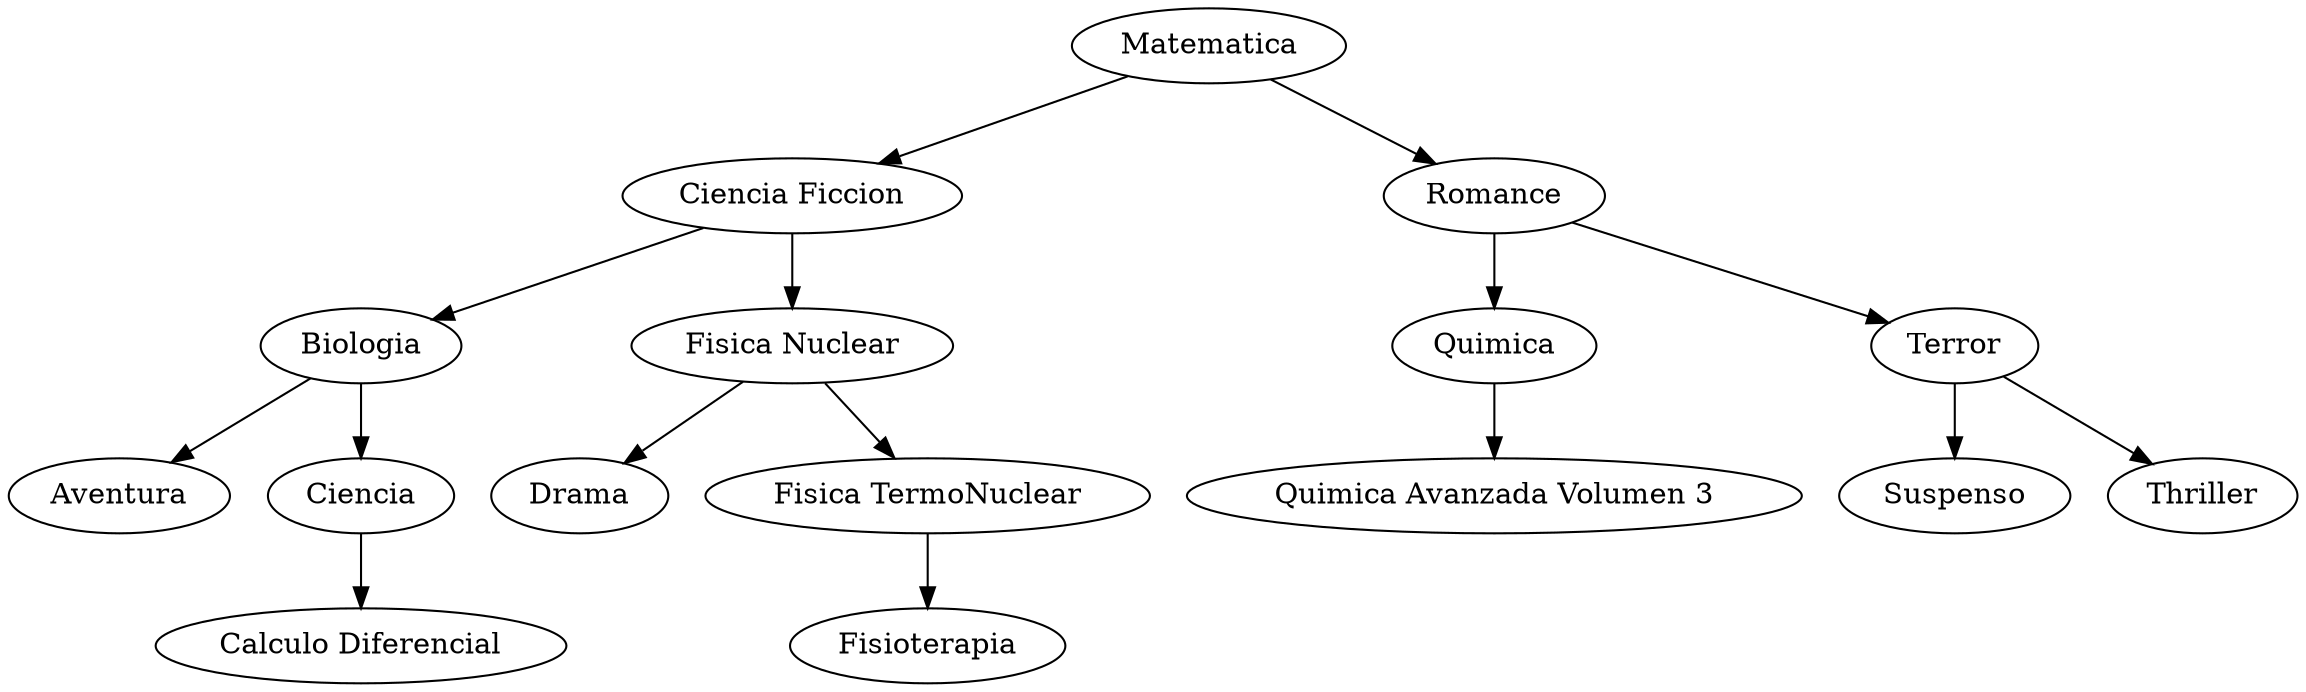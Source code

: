 digraph arbolAVL{
rankdir=TB;
layout=dot;
Matematica[label="Matematica"];
Matematica -> Ciencia_Ficcion;
Matematica -> Romance;
Ciencia_Ficcion[label="Ciencia Ficcion"];
Ciencia_Ficcion -> Biologia;
Ciencia_Ficcion -> Fisica_Nuclear;
Biologia[label="Biologia"];
Biologia -> Aventura;
Biologia -> Ciencia;
Aventura[label="Aventura"];
Ciencia[label="Ciencia"];
Ciencia -> Calculo_Diferencial;
Calculo_Diferencial[label="Calculo Diferencial"];
Fisica_Nuclear[label="Fisica Nuclear"];
Fisica_Nuclear -> Drama;
Fisica_Nuclear -> Fisica_TermoNuclear;
Drama[label="Drama"];
Fisica_TermoNuclear[label="Fisica TermoNuclear"];
Fisica_TermoNuclear -> Fisioterapia;
Fisioterapia[label="Fisioterapia"];
Romance[label="Romance"];
Romance -> Quimica;
Romance -> Terror;
Quimica[label="Quimica"];
Quimica -> Quimica_Avanzada_Volumen_3;
Quimica_Avanzada_Volumen_3[label="Quimica Avanzada Volumen 3"];
Terror[label="Terror"];
Terror -> Suspenso;
Terror -> Thriller;
Suspenso[label="Suspenso"];
Thriller[label="Thriller"];
}
